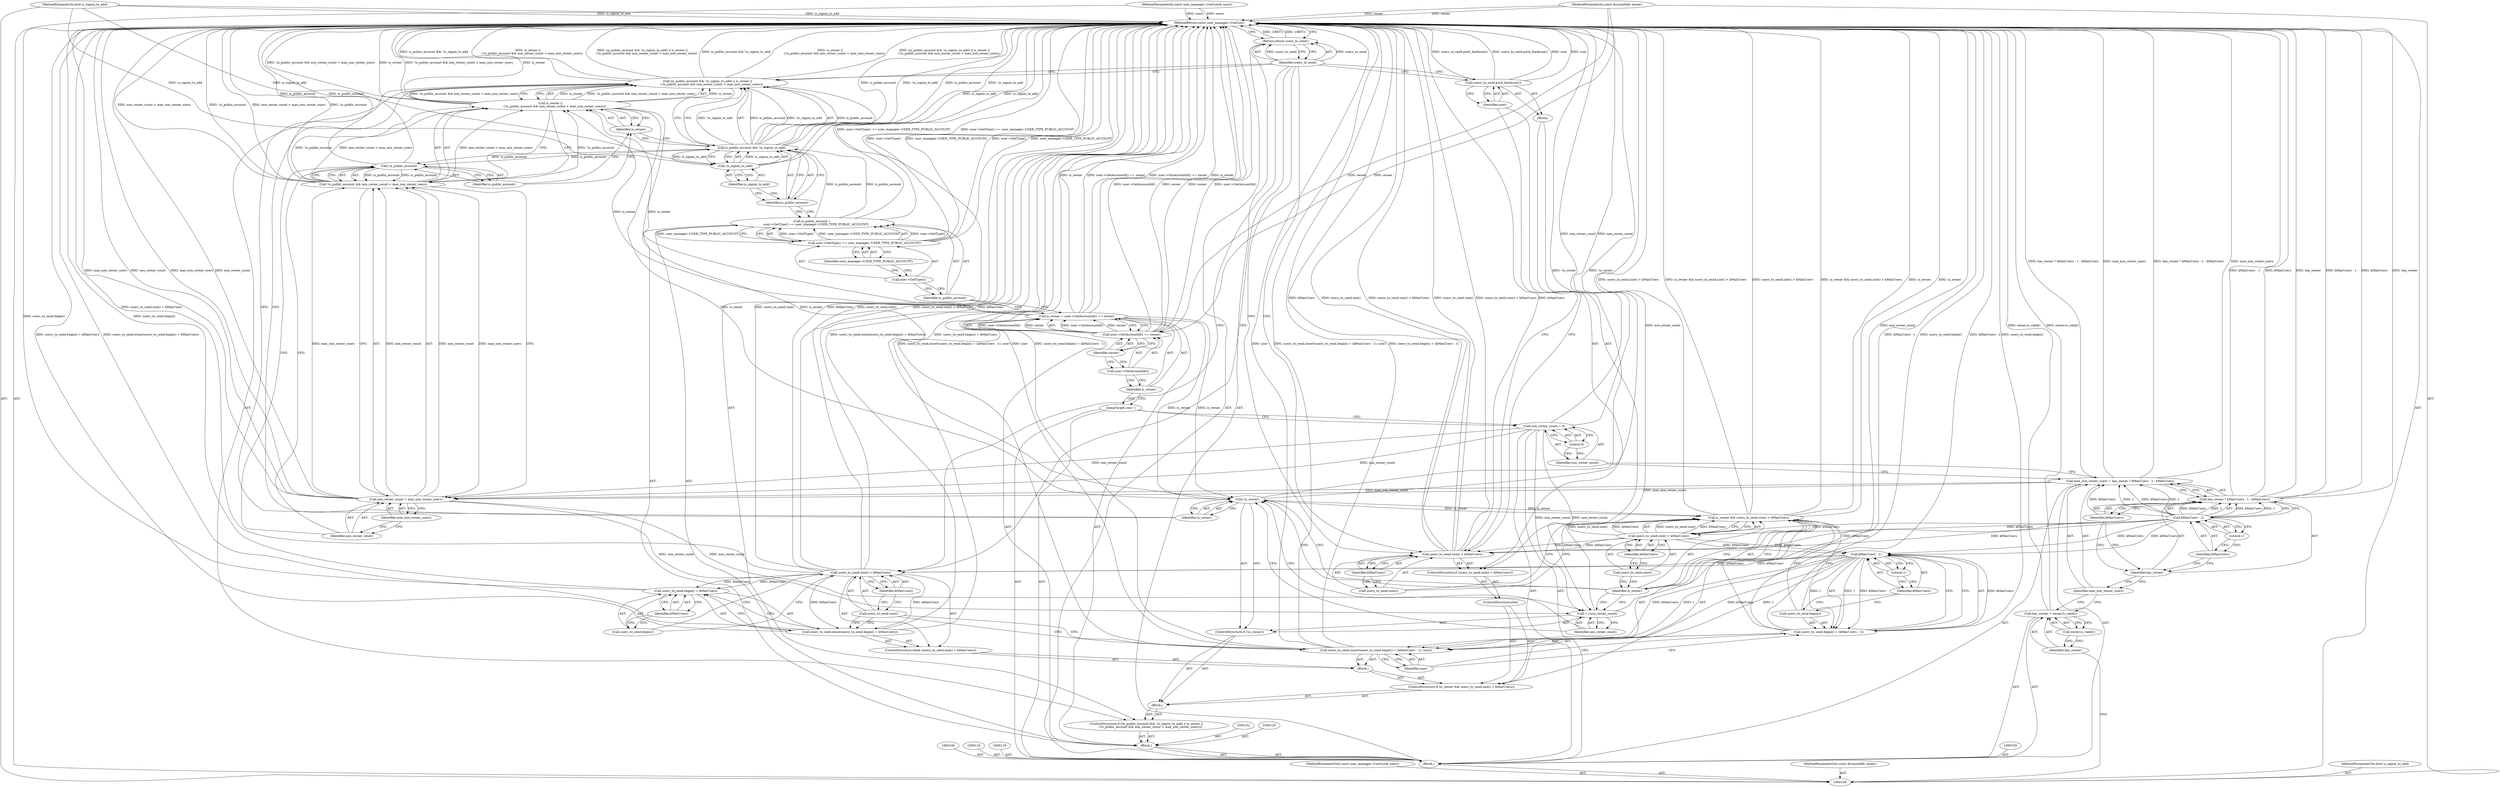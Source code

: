 digraph "0_Chrome_c66b1fc49870c514b1c1e8b53498153176d7ec2b_5" {
"1000189" [label="(MethodReturn,const user_manager::UserList)"];
"1000123" [label="(JumpTarget,user :)"];
"1000128" [label="(Call,user->GetAccountId() == owner)"];
"1000129" [label="(Call,user->GetAccountId())"];
"1000130" [label="(Identifier,owner)"];
"1000126" [label="(Call,is_owner = user->GetAccountId() == owner)"];
"1000127" [label="(Identifier,is_owner)"];
"1000132" [label="(Call,is_public_account =\n        user->GetType() == user_manager::USER_TYPE_PUBLIC_ACCOUNT)"];
"1000133" [label="(Identifier,is_public_account)"];
"1000124" [label="(Block,)"];
"1000136" [label="(Identifier,user_manager::USER_TYPE_PUBLIC_ACCOUNT)"];
"1000134" [label="(Call,user->GetType() == user_manager::USER_TYPE_PUBLIC_ACCOUNT)"];
"1000135" [label="(Call,user->GetType())"];
"1000139" [label="(Call,is_public_account && !is_signin_to_add)"];
"1000140" [label="(Identifier,is_public_account)"];
"1000141" [label="(Call,!is_signin_to_add)"];
"1000142" [label="(Identifier,is_signin_to_add)"];
"1000137" [label="(ControlStructure,if ((is_public_account && !is_signin_to_add) || is_owner ||\n         (!is_public_account && non_owner_count < max_non_owner_users)))"];
"1000143" [label="(Call,is_owner ||\n         (!is_public_account && non_owner_count < max_non_owner_users))"];
"1000144" [label="(Identifier,is_owner)"];
"1000138" [label="(Call,(is_public_account && !is_signin_to_add) || is_owner ||\n         (!is_public_account && non_owner_count < max_non_owner_users))"];
"1000145" [label="(Call,!is_public_account && non_owner_count < max_non_owner_users)"];
"1000146" [label="(Call,!is_public_account)"];
"1000147" [label="(Identifier,is_public_account)"];
"1000148" [label="(Call,non_owner_count < max_non_owner_users)"];
"1000149" [label="(Identifier,non_owner_count)"];
"1000150" [label="(Identifier,max_non_owner_users)"];
"1000151" [label="(Block,)"];
"1000153" [label="(Call,!is_owner)"];
"1000154" [label="(Identifier,is_owner)"];
"1000152" [label="(ControlStructure,if (!is_owner))"];
"1000156" [label="(Identifier,non_owner_count)"];
"1000155" [label="(Call,++non_owner_count)"];
"1000158" [label="(Call,is_owner && users_to_send.size() > kMaxUsers)"];
"1000159" [label="(Identifier,is_owner)"];
"1000160" [label="(Call,users_to_send.size() > kMaxUsers)"];
"1000161" [label="(Call,users_to_send.size())"];
"1000162" [label="(Identifier,kMaxUsers)"];
"1000163" [label="(Block,)"];
"1000157" [label="(ControlStructure,if (is_owner && users_to_send.size() > kMaxUsers))"];
"1000101" [label="(MethodParameterIn,const user_manager::UserList& users)"];
"1000282" [label="(MethodParameterOut,const user_manager::UserList& users)"];
"1000165" [label="(Call,users_to_send.begin() + (kMaxUsers - 1))"];
"1000166" [label="(Call,users_to_send.begin())"];
"1000167" [label="(Call,kMaxUsers - 1)"];
"1000168" [label="(Identifier,kMaxUsers)"];
"1000169" [label="(Literal,1)"];
"1000170" [label="(Identifier,user)"];
"1000164" [label="(Call,users_to_send.insert(users_to_send.begin() + (kMaxUsers - 1), user))"];
"1000172" [label="(Call,users_to_send.size() > kMaxUsers)"];
"1000173" [label="(Call,users_to_send.size())"];
"1000174" [label="(Identifier,kMaxUsers)"];
"1000171" [label="(ControlStructure,while (users_to_send.size() > kMaxUsers))"];
"1000175" [label="(Call,users_to_send.erase(users_to_send.begin() + kMaxUsers))"];
"1000176" [label="(Call,users_to_send.begin() + kMaxUsers)"];
"1000177" [label="(Call,users_to_send.begin())"];
"1000178" [label="(Identifier,kMaxUsers)"];
"1000180" [label="(ControlStructure,if (users_to_send.size() < kMaxUsers))"];
"1000181" [label="(Call,users_to_send.size() < kMaxUsers)"];
"1000182" [label="(Call,users_to_send.size())"];
"1000183" [label="(Identifier,kMaxUsers)"];
"1000184" [label="(Block,)"];
"1000179" [label="(ControlStructure,else)"];
"1000186" [label="(Identifier,user)"];
"1000185" [label="(Call,users_to_send.push_back(user))"];
"1000187" [label="(Return,return users_to_send;)"];
"1000188" [label="(Identifier,users_to_send)"];
"1000102" [label="(MethodParameterIn,const AccountId& owner)"];
"1000283" [label="(MethodParameterOut,const AccountId& owner)"];
"1000104" [label="(Block,)"];
"1000103" [label="(MethodParameterIn,bool is_signin_to_add)"];
"1000284" [label="(MethodParameterOut,bool is_signin_to_add)"];
"1000109" [label="(Call,owner.is_valid())"];
"1000107" [label="(Call,has_owner = owner.is_valid())"];
"1000108" [label="(Identifier,has_owner)"];
"1000111" [label="(Call,max_non_owner_users = has_owner ? kMaxUsers - 1 : kMaxUsers)"];
"1000112" [label="(Identifier,max_non_owner_users)"];
"1000113" [label="(Call,has_owner ? kMaxUsers - 1 : kMaxUsers)"];
"1000114" [label="(Identifier,has_owner)"];
"1000115" [label="(Call,kMaxUsers - 1)"];
"1000116" [label="(Identifier,kMaxUsers)"];
"1000117" [label="(Literal,1)"];
"1000118" [label="(Identifier,kMaxUsers)"];
"1000120" [label="(Call,non_owner_count = 0)"];
"1000121" [label="(Identifier,non_owner_count)"];
"1000122" [label="(Literal,0)"];
"1000189" -> "1000100"  [label="AST: "];
"1000189" -> "1000187"  [label="CFG: "];
"1000187" -> "1000189"  [label="DDG: <RET>"];
"1000185" -> "1000189"  [label="DDG: users_to_send.push_back(user)"];
"1000185" -> "1000189"  [label="DDG: user"];
"1000181" -> "1000189"  [label="DDG: users_to_send.size() < kMaxUsers"];
"1000181" -> "1000189"  [label="DDG: users_to_send.size()"];
"1000181" -> "1000189"  [label="DDG: kMaxUsers"];
"1000113" -> "1000189"  [label="DDG: kMaxUsers"];
"1000113" -> "1000189"  [label="DDG: has_owner"];
"1000113" -> "1000189"  [label="DDG: kMaxUsers - 1"];
"1000145" -> "1000189"  [label="DDG: !is_public_account"];
"1000145" -> "1000189"  [label="DDG: non_owner_count < max_non_owner_users"];
"1000164" -> "1000189"  [label="DDG: users_to_send.begin() + (kMaxUsers - 1)"];
"1000164" -> "1000189"  [label="DDG: users_to_send.insert(users_to_send.begin() + (kMaxUsers - 1), user)"];
"1000164" -> "1000189"  [label="DDG: user"];
"1000158" -> "1000189"  [label="DDG: is_owner"];
"1000158" -> "1000189"  [label="DDG: users_to_send.size() > kMaxUsers"];
"1000158" -> "1000189"  [label="DDG: is_owner && users_to_send.size() > kMaxUsers"];
"1000128" -> "1000189"  [label="DDG: owner"];
"1000128" -> "1000189"  [label="DDG: user->GetAccountId()"];
"1000172" -> "1000189"  [label="DDG: users_to_send.size() > kMaxUsers"];
"1000172" -> "1000189"  [label="DDG: users_to_send.size()"];
"1000172" -> "1000189"  [label="DDG: kMaxUsers"];
"1000141" -> "1000189"  [label="DDG: is_signin_to_add"];
"1000139" -> "1000189"  [label="DDG: !is_signin_to_add"];
"1000139" -> "1000189"  [label="DDG: is_public_account"];
"1000138" -> "1000189"  [label="DDG: is_public_account && !is_signin_to_add"];
"1000138" -> "1000189"  [label="DDG: is_owner ||\n         (!is_public_account && non_owner_count < max_non_owner_users)"];
"1000138" -> "1000189"  [label="DDG: (is_public_account && !is_signin_to_add) || is_owner ||\n         (!is_public_account && non_owner_count < max_non_owner_users)"];
"1000165" -> "1000189"  [label="DDG: users_to_send.begin()"];
"1000165" -> "1000189"  [label="DDG: kMaxUsers - 1"];
"1000143" -> "1000189"  [label="DDG: is_owner"];
"1000143" -> "1000189"  [label="DDG: !is_public_account && non_owner_count < max_non_owner_users"];
"1000132" -> "1000189"  [label="DDG: user->GetType() == user_manager::USER_TYPE_PUBLIC_ACCOUNT"];
"1000103" -> "1000189"  [label="DDG: is_signin_to_add"];
"1000120" -> "1000189"  [label="DDG: non_owner_count"];
"1000148" -> "1000189"  [label="DDG: non_owner_count"];
"1000148" -> "1000189"  [label="DDG: max_non_owner_users"];
"1000175" -> "1000189"  [label="DDG: users_to_send.begin() + kMaxUsers"];
"1000175" -> "1000189"  [label="DDG: users_to_send.erase(users_to_send.begin() + kMaxUsers)"];
"1000126" -> "1000189"  [label="DDG: is_owner"];
"1000126" -> "1000189"  [label="DDG: user->GetAccountId() == owner"];
"1000153" -> "1000189"  [label="DDG: !is_owner"];
"1000102" -> "1000189"  [label="DDG: owner"];
"1000111" -> "1000189"  [label="DDG: max_non_owner_users"];
"1000111" -> "1000189"  [label="DDG: has_owner ? kMaxUsers - 1 : kMaxUsers"];
"1000134" -> "1000189"  [label="DDG: user->GetType()"];
"1000134" -> "1000189"  [label="DDG: user_manager::USER_TYPE_PUBLIC_ACCOUNT"];
"1000101" -> "1000189"  [label="DDG: users"];
"1000176" -> "1000189"  [label="DDG: users_to_send.begin()"];
"1000155" -> "1000189"  [label="DDG: non_owner_count"];
"1000146" -> "1000189"  [label="DDG: is_public_account"];
"1000107" -> "1000189"  [label="DDG: owner.is_valid()"];
"1000123" -> "1000104"  [label="AST: "];
"1000123" -> "1000120"  [label="CFG: "];
"1000127" -> "1000123"  [label="CFG: "];
"1000128" -> "1000126"  [label="AST: "];
"1000128" -> "1000130"  [label="CFG: "];
"1000129" -> "1000128"  [label="AST: "];
"1000130" -> "1000128"  [label="AST: "];
"1000126" -> "1000128"  [label="CFG: "];
"1000128" -> "1000189"  [label="DDG: owner"];
"1000128" -> "1000189"  [label="DDG: user->GetAccountId()"];
"1000128" -> "1000126"  [label="DDG: user->GetAccountId()"];
"1000128" -> "1000126"  [label="DDG: owner"];
"1000102" -> "1000128"  [label="DDG: owner"];
"1000129" -> "1000128"  [label="AST: "];
"1000129" -> "1000127"  [label="CFG: "];
"1000130" -> "1000129"  [label="CFG: "];
"1000130" -> "1000128"  [label="AST: "];
"1000130" -> "1000129"  [label="CFG: "];
"1000128" -> "1000130"  [label="CFG: "];
"1000126" -> "1000124"  [label="AST: "];
"1000126" -> "1000128"  [label="CFG: "];
"1000127" -> "1000126"  [label="AST: "];
"1000128" -> "1000126"  [label="AST: "];
"1000133" -> "1000126"  [label="CFG: "];
"1000126" -> "1000189"  [label="DDG: is_owner"];
"1000126" -> "1000189"  [label="DDG: user->GetAccountId() == owner"];
"1000128" -> "1000126"  [label="DDG: user->GetAccountId()"];
"1000128" -> "1000126"  [label="DDG: owner"];
"1000126" -> "1000143"  [label="DDG: is_owner"];
"1000126" -> "1000153"  [label="DDG: is_owner"];
"1000127" -> "1000126"  [label="AST: "];
"1000127" -> "1000123"  [label="CFG: "];
"1000129" -> "1000127"  [label="CFG: "];
"1000132" -> "1000124"  [label="AST: "];
"1000132" -> "1000134"  [label="CFG: "];
"1000133" -> "1000132"  [label="AST: "];
"1000134" -> "1000132"  [label="AST: "];
"1000140" -> "1000132"  [label="CFG: "];
"1000132" -> "1000189"  [label="DDG: user->GetType() == user_manager::USER_TYPE_PUBLIC_ACCOUNT"];
"1000134" -> "1000132"  [label="DDG: user->GetType()"];
"1000134" -> "1000132"  [label="DDG: user_manager::USER_TYPE_PUBLIC_ACCOUNT"];
"1000132" -> "1000139"  [label="DDG: is_public_account"];
"1000133" -> "1000132"  [label="AST: "];
"1000133" -> "1000126"  [label="CFG: "];
"1000135" -> "1000133"  [label="CFG: "];
"1000124" -> "1000104"  [label="AST: "];
"1000125" -> "1000124"  [label="AST: "];
"1000126" -> "1000124"  [label="AST: "];
"1000131" -> "1000124"  [label="AST: "];
"1000132" -> "1000124"  [label="AST: "];
"1000137" -> "1000124"  [label="AST: "];
"1000136" -> "1000134"  [label="AST: "];
"1000136" -> "1000135"  [label="CFG: "];
"1000134" -> "1000136"  [label="CFG: "];
"1000134" -> "1000132"  [label="AST: "];
"1000134" -> "1000136"  [label="CFG: "];
"1000135" -> "1000134"  [label="AST: "];
"1000136" -> "1000134"  [label="AST: "];
"1000132" -> "1000134"  [label="CFG: "];
"1000134" -> "1000189"  [label="DDG: user->GetType()"];
"1000134" -> "1000189"  [label="DDG: user_manager::USER_TYPE_PUBLIC_ACCOUNT"];
"1000134" -> "1000132"  [label="DDG: user->GetType()"];
"1000134" -> "1000132"  [label="DDG: user_manager::USER_TYPE_PUBLIC_ACCOUNT"];
"1000135" -> "1000134"  [label="AST: "];
"1000135" -> "1000133"  [label="CFG: "];
"1000136" -> "1000135"  [label="CFG: "];
"1000139" -> "1000138"  [label="AST: "];
"1000139" -> "1000140"  [label="CFG: "];
"1000139" -> "1000141"  [label="CFG: "];
"1000140" -> "1000139"  [label="AST: "];
"1000141" -> "1000139"  [label="AST: "];
"1000144" -> "1000139"  [label="CFG: "];
"1000138" -> "1000139"  [label="CFG: "];
"1000139" -> "1000189"  [label="DDG: !is_signin_to_add"];
"1000139" -> "1000189"  [label="DDG: is_public_account"];
"1000139" -> "1000138"  [label="DDG: is_public_account"];
"1000139" -> "1000138"  [label="DDG: !is_signin_to_add"];
"1000132" -> "1000139"  [label="DDG: is_public_account"];
"1000141" -> "1000139"  [label="DDG: is_signin_to_add"];
"1000139" -> "1000146"  [label="DDG: is_public_account"];
"1000140" -> "1000139"  [label="AST: "];
"1000140" -> "1000132"  [label="CFG: "];
"1000142" -> "1000140"  [label="CFG: "];
"1000139" -> "1000140"  [label="CFG: "];
"1000141" -> "1000139"  [label="AST: "];
"1000141" -> "1000142"  [label="CFG: "];
"1000142" -> "1000141"  [label="AST: "];
"1000139" -> "1000141"  [label="CFG: "];
"1000141" -> "1000189"  [label="DDG: is_signin_to_add"];
"1000141" -> "1000139"  [label="DDG: is_signin_to_add"];
"1000103" -> "1000141"  [label="DDG: is_signin_to_add"];
"1000142" -> "1000141"  [label="AST: "];
"1000142" -> "1000140"  [label="CFG: "];
"1000141" -> "1000142"  [label="CFG: "];
"1000137" -> "1000124"  [label="AST: "];
"1000138" -> "1000137"  [label="AST: "];
"1000151" -> "1000137"  [label="AST: "];
"1000143" -> "1000138"  [label="AST: "];
"1000143" -> "1000144"  [label="CFG: "];
"1000143" -> "1000145"  [label="CFG: "];
"1000144" -> "1000143"  [label="AST: "];
"1000145" -> "1000143"  [label="AST: "];
"1000138" -> "1000143"  [label="CFG: "];
"1000143" -> "1000189"  [label="DDG: is_owner"];
"1000143" -> "1000189"  [label="DDG: !is_public_account && non_owner_count < max_non_owner_users"];
"1000143" -> "1000138"  [label="DDG: is_owner"];
"1000143" -> "1000138"  [label="DDG: !is_public_account && non_owner_count < max_non_owner_users"];
"1000126" -> "1000143"  [label="DDG: is_owner"];
"1000145" -> "1000143"  [label="DDG: !is_public_account"];
"1000145" -> "1000143"  [label="DDG: non_owner_count < max_non_owner_users"];
"1000143" -> "1000153"  [label="DDG: is_owner"];
"1000144" -> "1000143"  [label="AST: "];
"1000144" -> "1000139"  [label="CFG: "];
"1000147" -> "1000144"  [label="CFG: "];
"1000143" -> "1000144"  [label="CFG: "];
"1000138" -> "1000137"  [label="AST: "];
"1000138" -> "1000139"  [label="CFG: "];
"1000138" -> "1000143"  [label="CFG: "];
"1000139" -> "1000138"  [label="AST: "];
"1000143" -> "1000138"  [label="AST: "];
"1000154" -> "1000138"  [label="CFG: "];
"1000188" -> "1000138"  [label="CFG: "];
"1000138" -> "1000189"  [label="DDG: is_public_account && !is_signin_to_add"];
"1000138" -> "1000189"  [label="DDG: is_owner ||\n         (!is_public_account && non_owner_count < max_non_owner_users)"];
"1000138" -> "1000189"  [label="DDG: (is_public_account && !is_signin_to_add) || is_owner ||\n         (!is_public_account && non_owner_count < max_non_owner_users)"];
"1000139" -> "1000138"  [label="DDG: is_public_account"];
"1000139" -> "1000138"  [label="DDG: !is_signin_to_add"];
"1000143" -> "1000138"  [label="DDG: is_owner"];
"1000143" -> "1000138"  [label="DDG: !is_public_account && non_owner_count < max_non_owner_users"];
"1000145" -> "1000143"  [label="AST: "];
"1000145" -> "1000146"  [label="CFG: "];
"1000145" -> "1000148"  [label="CFG: "];
"1000146" -> "1000145"  [label="AST: "];
"1000148" -> "1000145"  [label="AST: "];
"1000143" -> "1000145"  [label="CFG: "];
"1000145" -> "1000189"  [label="DDG: !is_public_account"];
"1000145" -> "1000189"  [label="DDG: non_owner_count < max_non_owner_users"];
"1000145" -> "1000143"  [label="DDG: !is_public_account"];
"1000145" -> "1000143"  [label="DDG: non_owner_count < max_non_owner_users"];
"1000146" -> "1000145"  [label="DDG: is_public_account"];
"1000148" -> "1000145"  [label="DDG: non_owner_count"];
"1000148" -> "1000145"  [label="DDG: max_non_owner_users"];
"1000146" -> "1000145"  [label="AST: "];
"1000146" -> "1000147"  [label="CFG: "];
"1000147" -> "1000146"  [label="AST: "];
"1000149" -> "1000146"  [label="CFG: "];
"1000145" -> "1000146"  [label="CFG: "];
"1000146" -> "1000189"  [label="DDG: is_public_account"];
"1000146" -> "1000145"  [label="DDG: is_public_account"];
"1000139" -> "1000146"  [label="DDG: is_public_account"];
"1000147" -> "1000146"  [label="AST: "];
"1000147" -> "1000144"  [label="CFG: "];
"1000146" -> "1000147"  [label="CFG: "];
"1000148" -> "1000145"  [label="AST: "];
"1000148" -> "1000150"  [label="CFG: "];
"1000149" -> "1000148"  [label="AST: "];
"1000150" -> "1000148"  [label="AST: "];
"1000145" -> "1000148"  [label="CFG: "];
"1000148" -> "1000189"  [label="DDG: non_owner_count"];
"1000148" -> "1000189"  [label="DDG: max_non_owner_users"];
"1000148" -> "1000145"  [label="DDG: non_owner_count"];
"1000148" -> "1000145"  [label="DDG: max_non_owner_users"];
"1000120" -> "1000148"  [label="DDG: non_owner_count"];
"1000111" -> "1000148"  [label="DDG: max_non_owner_users"];
"1000148" -> "1000155"  [label="DDG: non_owner_count"];
"1000149" -> "1000148"  [label="AST: "];
"1000149" -> "1000146"  [label="CFG: "];
"1000150" -> "1000149"  [label="CFG: "];
"1000150" -> "1000148"  [label="AST: "];
"1000150" -> "1000149"  [label="CFG: "];
"1000148" -> "1000150"  [label="CFG: "];
"1000151" -> "1000137"  [label="AST: "];
"1000152" -> "1000151"  [label="AST: "];
"1000157" -> "1000151"  [label="AST: "];
"1000153" -> "1000152"  [label="AST: "];
"1000153" -> "1000154"  [label="CFG: "];
"1000154" -> "1000153"  [label="AST: "];
"1000156" -> "1000153"  [label="CFG: "];
"1000159" -> "1000153"  [label="CFG: "];
"1000153" -> "1000189"  [label="DDG: !is_owner"];
"1000143" -> "1000153"  [label="DDG: is_owner"];
"1000126" -> "1000153"  [label="DDG: is_owner"];
"1000153" -> "1000158"  [label="DDG: is_owner"];
"1000154" -> "1000153"  [label="AST: "];
"1000154" -> "1000138"  [label="CFG: "];
"1000153" -> "1000154"  [label="CFG: "];
"1000152" -> "1000151"  [label="AST: "];
"1000153" -> "1000152"  [label="AST: "];
"1000155" -> "1000152"  [label="AST: "];
"1000156" -> "1000155"  [label="AST: "];
"1000156" -> "1000153"  [label="CFG: "];
"1000155" -> "1000156"  [label="CFG: "];
"1000155" -> "1000152"  [label="AST: "];
"1000155" -> "1000156"  [label="CFG: "];
"1000156" -> "1000155"  [label="AST: "];
"1000159" -> "1000155"  [label="CFG: "];
"1000155" -> "1000189"  [label="DDG: non_owner_count"];
"1000120" -> "1000155"  [label="DDG: non_owner_count"];
"1000148" -> "1000155"  [label="DDG: non_owner_count"];
"1000158" -> "1000157"  [label="AST: "];
"1000158" -> "1000159"  [label="CFG: "];
"1000158" -> "1000160"  [label="CFG: "];
"1000159" -> "1000158"  [label="AST: "];
"1000160" -> "1000158"  [label="AST: "];
"1000166" -> "1000158"  [label="CFG: "];
"1000182" -> "1000158"  [label="CFG: "];
"1000158" -> "1000189"  [label="DDG: is_owner"];
"1000158" -> "1000189"  [label="DDG: users_to_send.size() > kMaxUsers"];
"1000158" -> "1000189"  [label="DDG: is_owner && users_to_send.size() > kMaxUsers"];
"1000153" -> "1000158"  [label="DDG: is_owner"];
"1000160" -> "1000158"  [label="DDG: users_to_send.size()"];
"1000160" -> "1000158"  [label="DDG: kMaxUsers"];
"1000159" -> "1000158"  [label="AST: "];
"1000159" -> "1000155"  [label="CFG: "];
"1000159" -> "1000153"  [label="CFG: "];
"1000161" -> "1000159"  [label="CFG: "];
"1000158" -> "1000159"  [label="CFG: "];
"1000160" -> "1000158"  [label="AST: "];
"1000160" -> "1000162"  [label="CFG: "];
"1000161" -> "1000160"  [label="AST: "];
"1000162" -> "1000160"  [label="AST: "];
"1000158" -> "1000160"  [label="CFG: "];
"1000160" -> "1000158"  [label="DDG: users_to_send.size()"];
"1000160" -> "1000158"  [label="DDG: kMaxUsers"];
"1000115" -> "1000160"  [label="DDG: kMaxUsers"];
"1000160" -> "1000167"  [label="DDG: kMaxUsers"];
"1000160" -> "1000181"  [label="DDG: kMaxUsers"];
"1000161" -> "1000160"  [label="AST: "];
"1000161" -> "1000159"  [label="CFG: "];
"1000162" -> "1000161"  [label="CFG: "];
"1000162" -> "1000160"  [label="AST: "];
"1000162" -> "1000161"  [label="CFG: "];
"1000160" -> "1000162"  [label="CFG: "];
"1000163" -> "1000157"  [label="AST: "];
"1000164" -> "1000163"  [label="AST: "];
"1000171" -> "1000163"  [label="AST: "];
"1000157" -> "1000151"  [label="AST: "];
"1000158" -> "1000157"  [label="AST: "];
"1000163" -> "1000157"  [label="AST: "];
"1000179" -> "1000157"  [label="AST: "];
"1000101" -> "1000100"  [label="AST: "];
"1000101" -> "1000189"  [label="DDG: users"];
"1000282" -> "1000100"  [label="AST: "];
"1000165" -> "1000164"  [label="AST: "];
"1000165" -> "1000167"  [label="CFG: "];
"1000166" -> "1000165"  [label="AST: "];
"1000167" -> "1000165"  [label="AST: "];
"1000170" -> "1000165"  [label="CFG: "];
"1000165" -> "1000189"  [label="DDG: users_to_send.begin()"];
"1000165" -> "1000189"  [label="DDG: kMaxUsers - 1"];
"1000167" -> "1000165"  [label="DDG: kMaxUsers"];
"1000167" -> "1000165"  [label="DDG: 1"];
"1000166" -> "1000165"  [label="AST: "];
"1000166" -> "1000158"  [label="CFG: "];
"1000168" -> "1000166"  [label="CFG: "];
"1000167" -> "1000165"  [label="AST: "];
"1000167" -> "1000169"  [label="CFG: "];
"1000168" -> "1000167"  [label="AST: "];
"1000169" -> "1000167"  [label="AST: "];
"1000165" -> "1000167"  [label="CFG: "];
"1000167" -> "1000164"  [label="DDG: kMaxUsers"];
"1000167" -> "1000164"  [label="DDG: 1"];
"1000167" -> "1000165"  [label="DDG: kMaxUsers"];
"1000167" -> "1000165"  [label="DDG: 1"];
"1000160" -> "1000167"  [label="DDG: kMaxUsers"];
"1000115" -> "1000167"  [label="DDG: kMaxUsers"];
"1000167" -> "1000172"  [label="DDG: kMaxUsers"];
"1000168" -> "1000167"  [label="AST: "];
"1000168" -> "1000166"  [label="CFG: "];
"1000169" -> "1000168"  [label="CFG: "];
"1000169" -> "1000167"  [label="AST: "];
"1000169" -> "1000168"  [label="CFG: "];
"1000167" -> "1000169"  [label="CFG: "];
"1000170" -> "1000164"  [label="AST: "];
"1000170" -> "1000165"  [label="CFG: "];
"1000164" -> "1000170"  [label="CFG: "];
"1000164" -> "1000163"  [label="AST: "];
"1000164" -> "1000170"  [label="CFG: "];
"1000165" -> "1000164"  [label="AST: "];
"1000170" -> "1000164"  [label="AST: "];
"1000173" -> "1000164"  [label="CFG: "];
"1000164" -> "1000189"  [label="DDG: users_to_send.begin() + (kMaxUsers - 1)"];
"1000164" -> "1000189"  [label="DDG: users_to_send.insert(users_to_send.begin() + (kMaxUsers - 1), user)"];
"1000164" -> "1000189"  [label="DDG: user"];
"1000167" -> "1000164"  [label="DDG: kMaxUsers"];
"1000167" -> "1000164"  [label="DDG: 1"];
"1000172" -> "1000171"  [label="AST: "];
"1000172" -> "1000174"  [label="CFG: "];
"1000173" -> "1000172"  [label="AST: "];
"1000174" -> "1000172"  [label="AST: "];
"1000177" -> "1000172"  [label="CFG: "];
"1000188" -> "1000172"  [label="CFG: "];
"1000172" -> "1000189"  [label="DDG: users_to_send.size() > kMaxUsers"];
"1000172" -> "1000189"  [label="DDG: users_to_send.size()"];
"1000172" -> "1000189"  [label="DDG: kMaxUsers"];
"1000167" -> "1000172"  [label="DDG: kMaxUsers"];
"1000172" -> "1000175"  [label="DDG: kMaxUsers"];
"1000172" -> "1000176"  [label="DDG: kMaxUsers"];
"1000173" -> "1000172"  [label="AST: "];
"1000173" -> "1000175"  [label="CFG: "];
"1000173" -> "1000164"  [label="CFG: "];
"1000174" -> "1000173"  [label="CFG: "];
"1000174" -> "1000172"  [label="AST: "];
"1000174" -> "1000173"  [label="CFG: "];
"1000172" -> "1000174"  [label="CFG: "];
"1000171" -> "1000163"  [label="AST: "];
"1000172" -> "1000171"  [label="AST: "];
"1000175" -> "1000171"  [label="AST: "];
"1000175" -> "1000171"  [label="AST: "];
"1000175" -> "1000176"  [label="CFG: "];
"1000176" -> "1000175"  [label="AST: "];
"1000173" -> "1000175"  [label="CFG: "];
"1000175" -> "1000189"  [label="DDG: users_to_send.begin() + kMaxUsers"];
"1000175" -> "1000189"  [label="DDG: users_to_send.erase(users_to_send.begin() + kMaxUsers)"];
"1000172" -> "1000175"  [label="DDG: kMaxUsers"];
"1000176" -> "1000175"  [label="AST: "];
"1000176" -> "1000178"  [label="CFG: "];
"1000177" -> "1000176"  [label="AST: "];
"1000178" -> "1000176"  [label="AST: "];
"1000175" -> "1000176"  [label="CFG: "];
"1000176" -> "1000189"  [label="DDG: users_to_send.begin()"];
"1000172" -> "1000176"  [label="DDG: kMaxUsers"];
"1000177" -> "1000176"  [label="AST: "];
"1000177" -> "1000172"  [label="CFG: "];
"1000178" -> "1000177"  [label="CFG: "];
"1000178" -> "1000176"  [label="AST: "];
"1000178" -> "1000177"  [label="CFG: "];
"1000176" -> "1000178"  [label="CFG: "];
"1000180" -> "1000179"  [label="AST: "];
"1000181" -> "1000180"  [label="AST: "];
"1000184" -> "1000180"  [label="AST: "];
"1000181" -> "1000180"  [label="AST: "];
"1000181" -> "1000183"  [label="CFG: "];
"1000182" -> "1000181"  [label="AST: "];
"1000183" -> "1000181"  [label="AST: "];
"1000186" -> "1000181"  [label="CFG: "];
"1000188" -> "1000181"  [label="CFG: "];
"1000181" -> "1000189"  [label="DDG: users_to_send.size() < kMaxUsers"];
"1000181" -> "1000189"  [label="DDG: users_to_send.size()"];
"1000181" -> "1000189"  [label="DDG: kMaxUsers"];
"1000160" -> "1000181"  [label="DDG: kMaxUsers"];
"1000115" -> "1000181"  [label="DDG: kMaxUsers"];
"1000182" -> "1000181"  [label="AST: "];
"1000182" -> "1000158"  [label="CFG: "];
"1000183" -> "1000182"  [label="CFG: "];
"1000183" -> "1000181"  [label="AST: "];
"1000183" -> "1000182"  [label="CFG: "];
"1000181" -> "1000183"  [label="CFG: "];
"1000184" -> "1000180"  [label="AST: "];
"1000185" -> "1000184"  [label="AST: "];
"1000179" -> "1000157"  [label="AST: "];
"1000180" -> "1000179"  [label="AST: "];
"1000186" -> "1000185"  [label="AST: "];
"1000186" -> "1000181"  [label="CFG: "];
"1000185" -> "1000186"  [label="CFG: "];
"1000185" -> "1000184"  [label="AST: "];
"1000185" -> "1000186"  [label="CFG: "];
"1000186" -> "1000185"  [label="AST: "];
"1000188" -> "1000185"  [label="CFG: "];
"1000185" -> "1000189"  [label="DDG: users_to_send.push_back(user)"];
"1000185" -> "1000189"  [label="DDG: user"];
"1000187" -> "1000104"  [label="AST: "];
"1000187" -> "1000188"  [label="CFG: "];
"1000188" -> "1000187"  [label="AST: "];
"1000189" -> "1000187"  [label="CFG: "];
"1000187" -> "1000189"  [label="DDG: <RET>"];
"1000188" -> "1000187"  [label="DDG: users_to_send"];
"1000188" -> "1000187"  [label="AST: "];
"1000188" -> "1000172"  [label="CFG: "];
"1000188" -> "1000185"  [label="CFG: "];
"1000188" -> "1000181"  [label="CFG: "];
"1000188" -> "1000138"  [label="CFG: "];
"1000187" -> "1000188"  [label="CFG: "];
"1000188" -> "1000187"  [label="DDG: users_to_send"];
"1000102" -> "1000100"  [label="AST: "];
"1000102" -> "1000189"  [label="DDG: owner"];
"1000102" -> "1000128"  [label="DDG: owner"];
"1000283" -> "1000100"  [label="AST: "];
"1000104" -> "1000100"  [label="AST: "];
"1000105" -> "1000104"  [label="AST: "];
"1000106" -> "1000104"  [label="AST: "];
"1000107" -> "1000104"  [label="AST: "];
"1000110" -> "1000104"  [label="AST: "];
"1000111" -> "1000104"  [label="AST: "];
"1000119" -> "1000104"  [label="AST: "];
"1000120" -> "1000104"  [label="AST: "];
"1000123" -> "1000104"  [label="AST: "];
"1000124" -> "1000104"  [label="AST: "];
"1000187" -> "1000104"  [label="AST: "];
"1000103" -> "1000100"  [label="AST: "];
"1000103" -> "1000189"  [label="DDG: is_signin_to_add"];
"1000103" -> "1000141"  [label="DDG: is_signin_to_add"];
"1000284" -> "1000100"  [label="AST: "];
"1000109" -> "1000107"  [label="AST: "];
"1000109" -> "1000108"  [label="CFG: "];
"1000107" -> "1000109"  [label="CFG: "];
"1000107" -> "1000104"  [label="AST: "];
"1000107" -> "1000109"  [label="CFG: "];
"1000108" -> "1000107"  [label="AST: "];
"1000109" -> "1000107"  [label="AST: "];
"1000112" -> "1000107"  [label="CFG: "];
"1000107" -> "1000189"  [label="DDG: owner.is_valid()"];
"1000108" -> "1000107"  [label="AST: "];
"1000108" -> "1000100"  [label="CFG: "];
"1000109" -> "1000108"  [label="CFG: "];
"1000111" -> "1000104"  [label="AST: "];
"1000111" -> "1000113"  [label="CFG: "];
"1000112" -> "1000111"  [label="AST: "];
"1000113" -> "1000111"  [label="AST: "];
"1000121" -> "1000111"  [label="CFG: "];
"1000111" -> "1000189"  [label="DDG: max_non_owner_users"];
"1000111" -> "1000189"  [label="DDG: has_owner ? kMaxUsers - 1 : kMaxUsers"];
"1000115" -> "1000111"  [label="DDG: kMaxUsers"];
"1000115" -> "1000111"  [label="DDG: 1"];
"1000111" -> "1000148"  [label="DDG: max_non_owner_users"];
"1000112" -> "1000111"  [label="AST: "];
"1000112" -> "1000107"  [label="CFG: "];
"1000114" -> "1000112"  [label="CFG: "];
"1000113" -> "1000111"  [label="AST: "];
"1000113" -> "1000115"  [label="CFG: "];
"1000113" -> "1000118"  [label="CFG: "];
"1000114" -> "1000113"  [label="AST: "];
"1000115" -> "1000113"  [label="AST: "];
"1000118" -> "1000113"  [label="AST: "];
"1000111" -> "1000113"  [label="CFG: "];
"1000113" -> "1000189"  [label="DDG: kMaxUsers"];
"1000113" -> "1000189"  [label="DDG: has_owner"];
"1000113" -> "1000189"  [label="DDG: kMaxUsers - 1"];
"1000115" -> "1000113"  [label="DDG: kMaxUsers"];
"1000115" -> "1000113"  [label="DDG: 1"];
"1000114" -> "1000113"  [label="AST: "];
"1000114" -> "1000112"  [label="CFG: "];
"1000116" -> "1000114"  [label="CFG: "];
"1000118" -> "1000114"  [label="CFG: "];
"1000115" -> "1000113"  [label="AST: "];
"1000115" -> "1000117"  [label="CFG: "];
"1000116" -> "1000115"  [label="AST: "];
"1000117" -> "1000115"  [label="AST: "];
"1000113" -> "1000115"  [label="CFG: "];
"1000115" -> "1000111"  [label="DDG: kMaxUsers"];
"1000115" -> "1000111"  [label="DDG: 1"];
"1000115" -> "1000113"  [label="DDG: kMaxUsers"];
"1000115" -> "1000113"  [label="DDG: 1"];
"1000115" -> "1000160"  [label="DDG: kMaxUsers"];
"1000115" -> "1000167"  [label="DDG: kMaxUsers"];
"1000115" -> "1000181"  [label="DDG: kMaxUsers"];
"1000116" -> "1000115"  [label="AST: "];
"1000116" -> "1000114"  [label="CFG: "];
"1000117" -> "1000116"  [label="CFG: "];
"1000117" -> "1000115"  [label="AST: "];
"1000117" -> "1000116"  [label="CFG: "];
"1000115" -> "1000117"  [label="CFG: "];
"1000118" -> "1000113"  [label="AST: "];
"1000118" -> "1000114"  [label="CFG: "];
"1000113" -> "1000118"  [label="CFG: "];
"1000120" -> "1000104"  [label="AST: "];
"1000120" -> "1000122"  [label="CFG: "];
"1000121" -> "1000120"  [label="AST: "];
"1000122" -> "1000120"  [label="AST: "];
"1000123" -> "1000120"  [label="CFG: "];
"1000120" -> "1000189"  [label="DDG: non_owner_count"];
"1000120" -> "1000148"  [label="DDG: non_owner_count"];
"1000120" -> "1000155"  [label="DDG: non_owner_count"];
"1000121" -> "1000120"  [label="AST: "];
"1000121" -> "1000111"  [label="CFG: "];
"1000122" -> "1000121"  [label="CFG: "];
"1000122" -> "1000120"  [label="AST: "];
"1000122" -> "1000121"  [label="CFG: "];
"1000120" -> "1000122"  [label="CFG: "];
}
